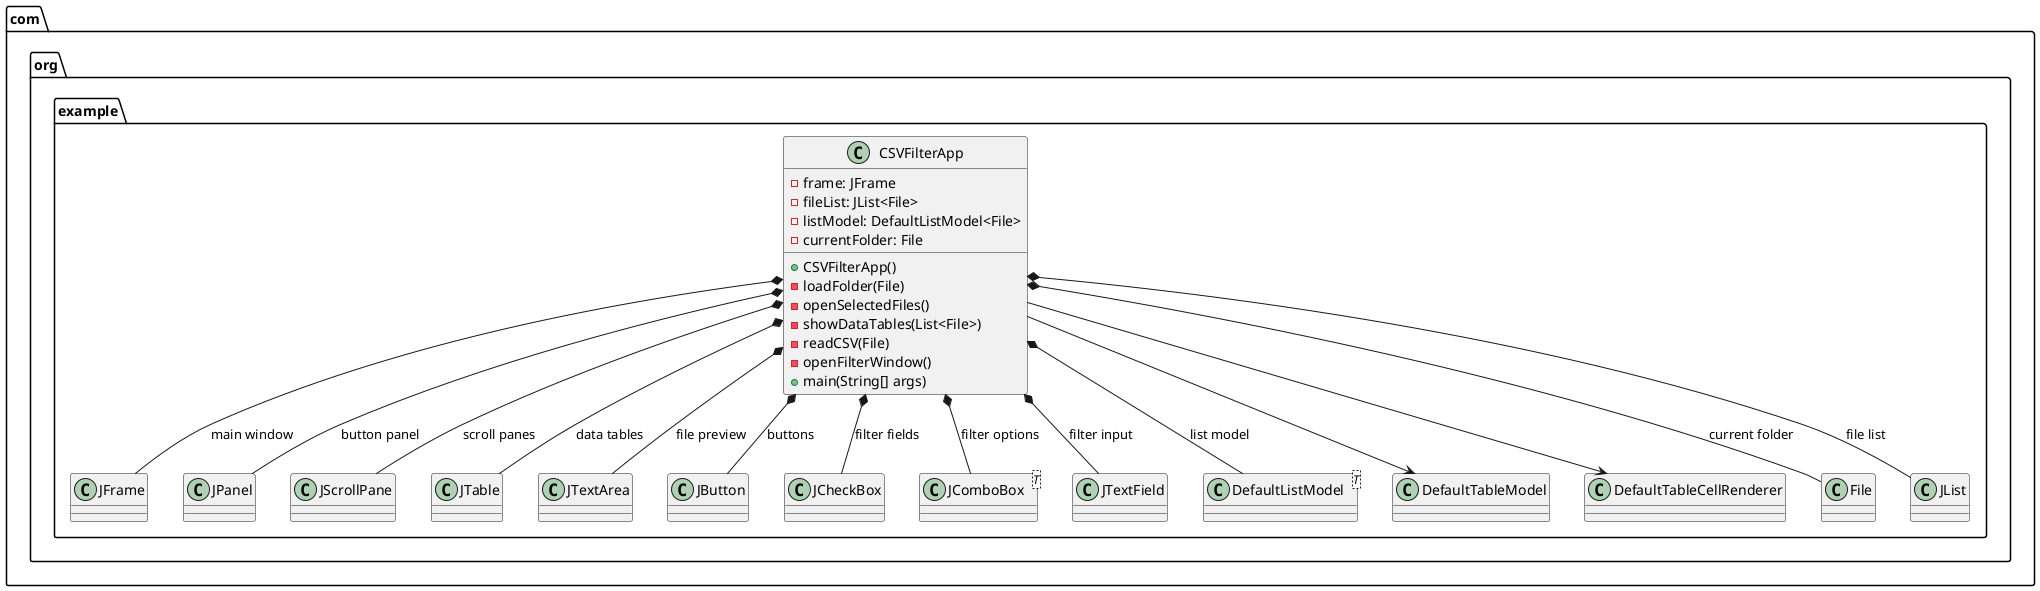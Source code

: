 @startuml
package "com.org.example" {

    class CSVFilterApp {
        - frame: JFrame
        - fileList: JList<File>
        - listModel: DefaultListModel<File>
        - currentFolder: File
        + CSVFilterApp()
        - loadFolder(File)
        - openSelectedFiles()
        - showDataTables(List<File>)
        - readCSV(File)
        - openFilterWindow()
        + main(String[] args)
    }

    ' Παράθυρα και panels
    class JFrame
    class JPanel
    class JScrollPane
    class JTable
    class JTextArea
    class JButton
    class JCheckBox
    class JComboBox<T>
    class JTextField
    class DefaultListModel<T>
    class DefaultTableModel
    class DefaultTableCellRenderer
    class File

    ' Composition / containment
    CSVFilterApp *-- JFrame : main window
    CSVFilterApp *-- JList : file list
    CSVFilterApp *-- DefaultListModel : list model
    CSVFilterApp *-- JButton : buttons
    CSVFilterApp *-- JPanel : button panel
    CSVFilterApp *-- JScrollPane : scroll panes
    CSVFilterApp *-- JTable : data tables
    CSVFilterApp *-- JTextArea : file preview
    CSVFilterApp *-- JCheckBox : filter fields
    CSVFilterApp *-- JComboBox : filter options
    CSVFilterApp *-- JTextField : filter input
    CSVFilterApp *-- File : current folder

    ' Table rendering
    CSVFilterApp --> DefaultTableModel
    CSVFilterApp --> DefaultTableCellRenderer

}

@enduml
